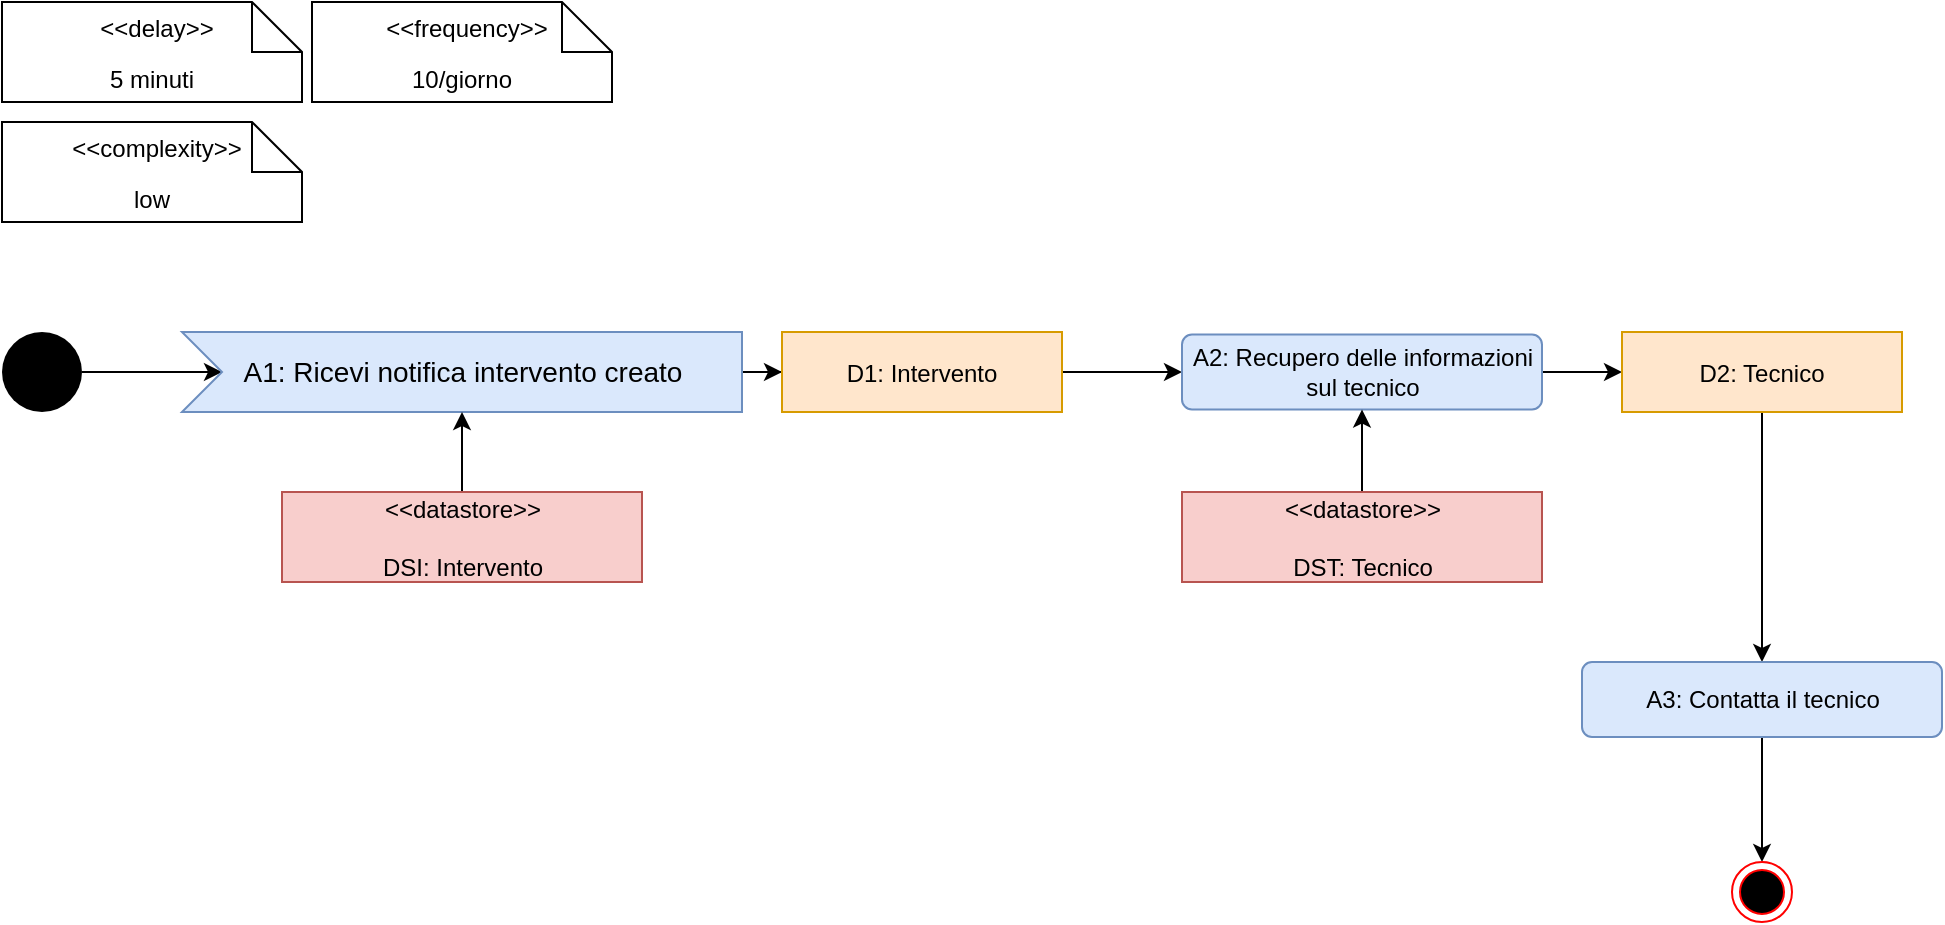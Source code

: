 <mxfile version="20.3.0" type="device"><diagram id="-QNhLJUql12Yuc1ZHukt" name="Pagina-1"><mxGraphModel dx="1422" dy="865" grid="1" gridSize="10" guides="1" tooltips="1" connect="1" arrows="1" fold="1" page="1" pageScale="1" pageWidth="1169" pageHeight="827" math="0" shadow="0"><root><mxCell id="0"/><mxCell id="1" parent="0"/><mxCell id="1Rh_PQhBwLaXCT9nmxZn-1" style="edgeStyle=orthogonalEdgeStyle;rounded=0;orthogonalLoop=1;jettySize=auto;html=1;entryX=0;entryY=0;entryDx=20;entryDy=20;entryPerimeter=0;" parent="1" source="1Rh_PQhBwLaXCT9nmxZn-2" target="1Rh_PQhBwLaXCT9nmxZn-4" edge="1"><mxGeometry relative="1" as="geometry"><mxPoint x="150" y="205" as="targetPoint"/></mxGeometry></mxCell><mxCell id="1Rh_PQhBwLaXCT9nmxZn-2" value="" style="ellipse;fillColor=#000000;strokeColor=none;" parent="1" vertex="1"><mxGeometry x="50" y="185" width="40" height="40" as="geometry"/></mxCell><mxCell id="1Rh_PQhBwLaXCT9nmxZn-3" style="edgeStyle=orthogonalEdgeStyle;rounded=0;orthogonalLoop=1;jettySize=auto;html=1;entryX=0;entryY=0.5;entryDx=0;entryDy=0;exitX=0;exitY=0;exitDx=20;exitDy=20;exitPerimeter=0;" parent="1" source="1Rh_PQhBwLaXCT9nmxZn-4" target="1Rh_PQhBwLaXCT9nmxZn-8" edge="1"><mxGeometry relative="1" as="geometry"/></mxCell><mxCell id="1Rh_PQhBwLaXCT9nmxZn-4" value="A1: Ricevi notifica intervento creato" style="html=1;shape=mxgraph.infographic.ribbonSimple;notch1=20;notch2=0;align=center;verticalAlign=middle;fontSize=14;fontStyle=0;flipH=0;fillColor=#dae8fc;strokeColor=#6c8ebf;" parent="1" vertex="1"><mxGeometry x="140" y="185" width="280" height="40" as="geometry"/></mxCell><mxCell id="1Rh_PQhBwLaXCT9nmxZn-5" value="low" style="shape=note2;boundedLbl=1;whiteSpace=wrap;html=1;size=25;verticalAlign=top;align=center;" parent="1" vertex="1"><mxGeometry x="50" y="80" width="150" height="50" as="geometry"/></mxCell><mxCell id="1Rh_PQhBwLaXCT9nmxZn-6" value="&lt;&lt;complexity&gt;&gt;" style="resizeWidth=1;part=1;strokeColor=none;fillColor=none;align=center;spacingLeft=5;" parent="1Rh_PQhBwLaXCT9nmxZn-5" vertex="1"><mxGeometry width="150" height="25" relative="1" as="geometry"/></mxCell><mxCell id="1Rh_PQhBwLaXCT9nmxZn-7" style="edgeStyle=orthogonalEdgeStyle;rounded=0;orthogonalLoop=1;jettySize=auto;html=1;entryX=0;entryY=0.5;entryDx=0;entryDy=0;" parent="1" source="1Rh_PQhBwLaXCT9nmxZn-8" target="1Rh_PQhBwLaXCT9nmxZn-20" edge="1"><mxGeometry relative="1" as="geometry"><mxPoint x="630" y="205.0" as="targetPoint"/></mxGeometry></mxCell><mxCell id="1Rh_PQhBwLaXCT9nmxZn-8" value="D1: Intervento" style="text;align=center;verticalAlign=middle;dashed=0;fillColor=#ffe6cc;strokeColor=#d79b00;" parent="1" vertex="1"><mxGeometry x="440" y="185" width="140" height="40" as="geometry"/></mxCell><mxCell id="1Rh_PQhBwLaXCT9nmxZn-11" style="edgeStyle=orthogonalEdgeStyle;rounded=0;orthogonalLoop=1;jettySize=auto;html=1;entryX=0;entryY=0;entryDx=140;entryDy=40;entryPerimeter=0;" parent="1" source="1Rh_PQhBwLaXCT9nmxZn-12" target="1Rh_PQhBwLaXCT9nmxZn-4" edge="1"><mxGeometry relative="1" as="geometry"/></mxCell><mxCell id="1Rh_PQhBwLaXCT9nmxZn-12" value="&amp;lt;&amp;lt;datastore&amp;gt;&amp;gt;&lt;br&gt;&lt;br&gt;DSI: Intervento" style="text;html=1;align=center;verticalAlign=middle;dashed=0;fillColor=#f8cecc;strokeColor=#b85450;" parent="1" vertex="1"><mxGeometry x="190" y="265" width="180" height="45" as="geometry"/></mxCell><mxCell id="1Rh_PQhBwLaXCT9nmxZn-13" value="5 minuti" style="shape=note2;boundedLbl=1;whiteSpace=wrap;html=1;size=25;verticalAlign=top;align=center;" parent="1" vertex="1"><mxGeometry x="50" y="20" width="150" height="50" as="geometry"/></mxCell><mxCell id="1Rh_PQhBwLaXCT9nmxZn-14" value="&lt;&lt;delay&gt;&gt;" style="resizeWidth=1;part=1;strokeColor=none;fillColor=none;align=center;spacingLeft=5;" parent="1Rh_PQhBwLaXCT9nmxZn-13" vertex="1"><mxGeometry width="150" height="25" relative="1" as="geometry"/></mxCell><mxCell id="1Rh_PQhBwLaXCT9nmxZn-15" style="edgeStyle=orthogonalEdgeStyle;rounded=0;orthogonalLoop=1;jettySize=auto;html=1;exitX=0.5;exitY=1;exitDx=0;exitDy=0;dashed=1;endArrow=none;endFill=0;" parent="1Rh_PQhBwLaXCT9nmxZn-13" source="1Rh_PQhBwLaXCT9nmxZn-14" target="1Rh_PQhBwLaXCT9nmxZn-14" edge="1"><mxGeometry relative="1" as="geometry"/></mxCell><mxCell id="1Rh_PQhBwLaXCT9nmxZn-19" style="edgeStyle=orthogonalEdgeStyle;rounded=0;orthogonalLoop=1;jettySize=auto;html=1;entryX=0;entryY=0.5;entryDx=0;entryDy=0;" parent="1" source="1Rh_PQhBwLaXCT9nmxZn-20" target="1Rh_PQhBwLaXCT9nmxZn-46" edge="1"><mxGeometry relative="1" as="geometry"><mxPoint x="870.0" y="205.0" as="targetPoint"/></mxGeometry></mxCell><mxCell id="1Rh_PQhBwLaXCT9nmxZn-20" value="A2: Recupero delle informazioni &lt;br&gt;sul tecnico" style="html=1;align=center;verticalAlign=middle;rounded=1;absoluteArcSize=1;arcSize=10;dashed=0;fillColor=#dae8fc;strokeColor=#6c8ebf;" parent="1" vertex="1"><mxGeometry x="640" y="186.25" width="180" height="37.5" as="geometry"/></mxCell><mxCell id="1Rh_PQhBwLaXCT9nmxZn-40" value="&amp;lt;&amp;lt;datastore&amp;gt;&amp;gt;&lt;br&gt;&lt;br&gt;DSI: Intervento" style="text;html=1;align=center;verticalAlign=middle;dashed=0;fillColor=#f8cecc;strokeColor=#b85450;" parent="1" vertex="1"><mxGeometry x="190" y="265" width="180" height="45" as="geometry"/></mxCell><mxCell id="1Rh_PQhBwLaXCT9nmxZn-43" style="edgeStyle=orthogonalEdgeStyle;rounded=0;orthogonalLoop=1;jettySize=auto;html=1;" parent="1" source="1Rh_PQhBwLaXCT9nmxZn-42" target="1Rh_PQhBwLaXCT9nmxZn-20" edge="1"><mxGeometry relative="1" as="geometry"/></mxCell><mxCell id="1Rh_PQhBwLaXCT9nmxZn-42" value="&amp;lt;&amp;lt;datastore&amp;gt;&amp;gt;&lt;br&gt;&lt;br&gt;DST: Tecnico" style="text;html=1;align=center;verticalAlign=middle;dashed=0;fillColor=#f8cecc;strokeColor=#b85450;" parent="1" vertex="1"><mxGeometry x="640" y="265" width="180" height="45" as="geometry"/></mxCell><mxCell id="1Rh_PQhBwLaXCT9nmxZn-47" style="edgeStyle=orthogonalEdgeStyle;rounded=0;orthogonalLoop=1;jettySize=auto;html=1;entryX=0.5;entryY=0;entryDx=0;entryDy=0;" parent="1" source="1Rh_PQhBwLaXCT9nmxZn-46" target="1Rh_PQhBwLaXCT9nmxZn-48" edge="1"><mxGeometry relative="1" as="geometry"><mxPoint x="930" y="350" as="targetPoint"/></mxGeometry></mxCell><mxCell id="1Rh_PQhBwLaXCT9nmxZn-46" value="D2: Tecnico" style="text;align=center;verticalAlign=middle;dashed=0;fillColor=#ffe6cc;strokeColor=#d79b00;" parent="1" vertex="1"><mxGeometry x="860" y="185" width="140" height="40" as="geometry"/></mxCell><mxCell id="1Rh_PQhBwLaXCT9nmxZn-49" style="edgeStyle=orthogonalEdgeStyle;rounded=0;orthogonalLoop=1;jettySize=auto;html=1;entryX=0.5;entryY=0;entryDx=0;entryDy=0;" parent="1" source="1Rh_PQhBwLaXCT9nmxZn-48" target="1Rh_PQhBwLaXCT9nmxZn-50" edge="1"><mxGeometry relative="1" as="geometry"><mxPoint x="930" y="460.0" as="targetPoint"/></mxGeometry></mxCell><mxCell id="1Rh_PQhBwLaXCT9nmxZn-48" value="A3: Contatta il tecnico" style="html=1;align=center;verticalAlign=middle;rounded=1;absoluteArcSize=1;arcSize=10;dashed=0;fillColor=#dae8fc;strokeColor=#6c8ebf;" parent="1" vertex="1"><mxGeometry x="840" y="350" width="180" height="37.5" as="geometry"/></mxCell><mxCell id="1Rh_PQhBwLaXCT9nmxZn-50" value="" style="ellipse;html=1;shape=endState;fillColor=#000000;strokeColor=#ff0000;" parent="1" vertex="1"><mxGeometry x="915" y="450" width="30" height="30" as="geometry"/></mxCell><mxCell id="rOdrXzrTMo85iqk0oWzl-1" value="10/giorno" style="shape=note2;boundedLbl=1;whiteSpace=wrap;html=1;size=25;verticalAlign=top;align=center;" vertex="1" parent="1"><mxGeometry x="205" y="20" width="150" height="50" as="geometry"/></mxCell><mxCell id="rOdrXzrTMo85iqk0oWzl-2" value="&lt;&lt;frequency&gt;&gt;" style="resizeWidth=1;part=1;strokeColor=none;fillColor=none;align=center;spacingLeft=5;" vertex="1" parent="rOdrXzrTMo85iqk0oWzl-1"><mxGeometry width="150" height="25" relative="1" as="geometry"/></mxCell></root></mxGraphModel></diagram></mxfile>